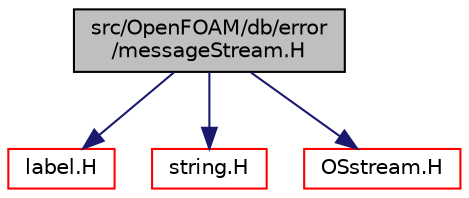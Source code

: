 digraph "src/OpenFOAM/db/error/messageStream.H"
{
  bgcolor="transparent";
  edge [fontname="Helvetica",fontsize="10",labelfontname="Helvetica",labelfontsize="10"];
  node [fontname="Helvetica",fontsize="10",shape=record];
  Node0 [label="src/OpenFOAM/db/error\l/messageStream.H",height=0.2,width=0.4,color="black", fillcolor="grey75", style="filled", fontcolor="black"];
  Node0 -> Node1 [color="midnightblue",fontsize="10",style="solid",fontname="Helvetica"];
  Node1 [label="label.H",height=0.2,width=0.4,color="red",URL="$a13142.html"];
  Node0 -> Node8 [color="midnightblue",fontsize="10",style="solid",fontname="Helvetica"];
  Node8 [label="string.H",height=0.2,width=0.4,color="red",URL="$a13490.html"];
  Node0 -> Node22 [color="midnightblue",fontsize="10",style="solid",fontname="Helvetica"];
  Node22 [label="OSstream.H",height=0.2,width=0.4,color="red",URL="$a09908.html"];
}

